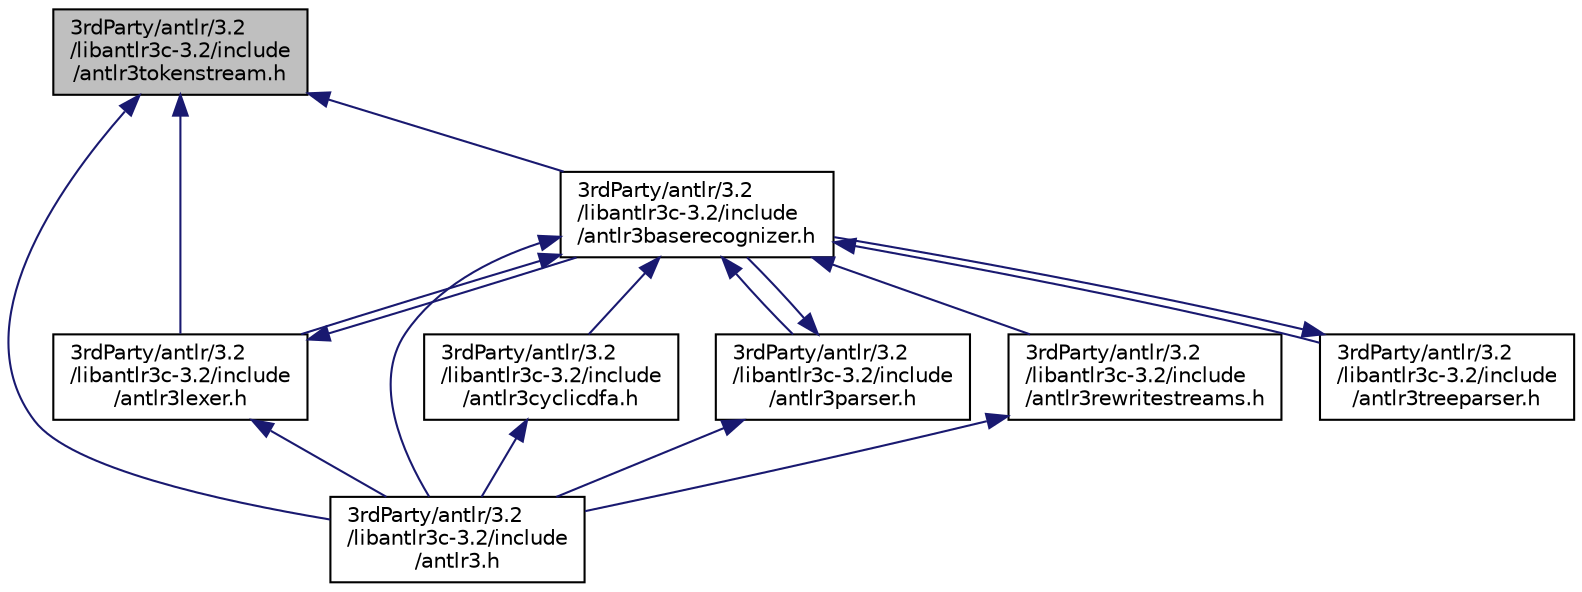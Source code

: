 digraph "3rdParty/antlr/3.2/libantlr3c-3.2/include/antlr3tokenstream.h"
{
  edge [fontname="Helvetica",fontsize="10",labelfontname="Helvetica",labelfontsize="10"];
  node [fontname="Helvetica",fontsize="10",shape=record];
  Node16 [label="3rdParty/antlr/3.2\l/libantlr3c-3.2/include\l/antlr3tokenstream.h",height=0.2,width=0.4,color="black", fillcolor="grey75", style="filled", fontcolor="black"];
  Node16 -> Node17 [dir="back",color="midnightblue",fontsize="10",style="solid",fontname="Helvetica"];
  Node17 [label="3rdParty/antlr/3.2\l/libantlr3c-3.2/include\l/antlr3.h",height=0.2,width=0.4,color="black", fillcolor="white", style="filled",URL="$de/d99/3rd_party_2antlr_23_82_2libantlr3c-3_82_2include_2antlr3_8h.html"];
  Node16 -> Node18 [dir="back",color="midnightblue",fontsize="10",style="solid",fontname="Helvetica"];
  Node18 [label="3rdParty/antlr/3.2\l/libantlr3c-3.2/include\l/antlr3baserecognizer.h",height=0.2,width=0.4,color="black", fillcolor="white", style="filled",URL="$db/d24/3rd_party_2antlr_23_82_2libantlr3c-3_82_2include_2antlr3baserecognizer_8h.html"];
  Node18 -> Node17 [dir="back",color="midnightblue",fontsize="10",style="solid",fontname="Helvetica"];
  Node18 -> Node19 [dir="back",color="midnightblue",fontsize="10",style="solid",fontname="Helvetica"];
  Node19 [label="3rdParty/antlr/3.2\l/libantlr3c-3.2/include\l/antlr3cyclicdfa.h",height=0.2,width=0.4,color="black", fillcolor="white", style="filled",URL="$d2/d97/3rd_party_2antlr_23_82_2libantlr3c-3_82_2include_2antlr3cyclicdfa_8h.html"];
  Node19 -> Node17 [dir="back",color="midnightblue",fontsize="10",style="solid",fontname="Helvetica"];
  Node18 -> Node20 [dir="back",color="midnightblue",fontsize="10",style="solid",fontname="Helvetica"];
  Node20 [label="3rdParty/antlr/3.2\l/libantlr3c-3.2/include\l/antlr3lexer.h",height=0.2,width=0.4,color="black", fillcolor="white", style="filled",URL="$d3/de3/3rd_party_2antlr_23_82_2libantlr3c-3_82_2include_2antlr3lexer_8h.html"];
  Node20 -> Node17 [dir="back",color="midnightblue",fontsize="10",style="solid",fontname="Helvetica"];
  Node20 -> Node18 [dir="back",color="midnightblue",fontsize="10",style="solid",fontname="Helvetica"];
  Node18 -> Node21 [dir="back",color="midnightblue",fontsize="10",style="solid",fontname="Helvetica"];
  Node21 [label="3rdParty/antlr/3.2\l/libantlr3c-3.2/include\l/antlr3parser.h",height=0.2,width=0.4,color="black", fillcolor="white", style="filled",URL="$d0/d28/3rd_party_2antlr_23_82_2libantlr3c-3_82_2include_2antlr3parser_8h.html"];
  Node21 -> Node17 [dir="back",color="midnightblue",fontsize="10",style="solid",fontname="Helvetica"];
  Node21 -> Node18 [dir="back",color="midnightblue",fontsize="10",style="solid",fontname="Helvetica"];
  Node18 -> Node22 [dir="back",color="midnightblue",fontsize="10",style="solid",fontname="Helvetica"];
  Node22 [label="3rdParty/antlr/3.2\l/libantlr3c-3.2/include\l/antlr3rewritestreams.h",height=0.2,width=0.4,color="black", fillcolor="white", style="filled",URL="$d5/dfb/3rd_party_2antlr_23_82_2libantlr3c-3_82_2include_2antlr3rewritestreams_8h.html"];
  Node22 -> Node17 [dir="back",color="midnightblue",fontsize="10",style="solid",fontname="Helvetica"];
  Node18 -> Node23 [dir="back",color="midnightblue",fontsize="10",style="solid",fontname="Helvetica"];
  Node23 [label="3rdParty/antlr/3.2\l/libantlr3c-3.2/include\l/antlr3treeparser.h",height=0.2,width=0.4,color="black", fillcolor="white", style="filled",URL="$d7/d93/3rd_party_2antlr_23_82_2libantlr3c-3_82_2include_2antlr3treeparser_8h.html"];
  Node23 -> Node18 [dir="back",color="midnightblue",fontsize="10",style="solid",fontname="Helvetica"];
  Node16 -> Node20 [dir="back",color="midnightblue",fontsize="10",style="solid",fontname="Helvetica"];
}
